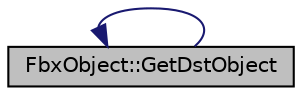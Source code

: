 digraph "FbxObject::GetDstObject"
{
  edge [fontname="Helvetica",fontsize="10",labelfontname="Helvetica",labelfontsize="10"];
  node [fontname="Helvetica",fontsize="10",shape=record];
  rankdir="LR";
  Node163 [label="FbxObject::GetDstObject",height=0.2,width=0.4,color="black", fillcolor="grey75", style="filled", fontcolor="black"];
  Node163 -> Node163 [dir="back",color="midnightblue",fontsize="10",style="solid",fontname="Helvetica"];
}
